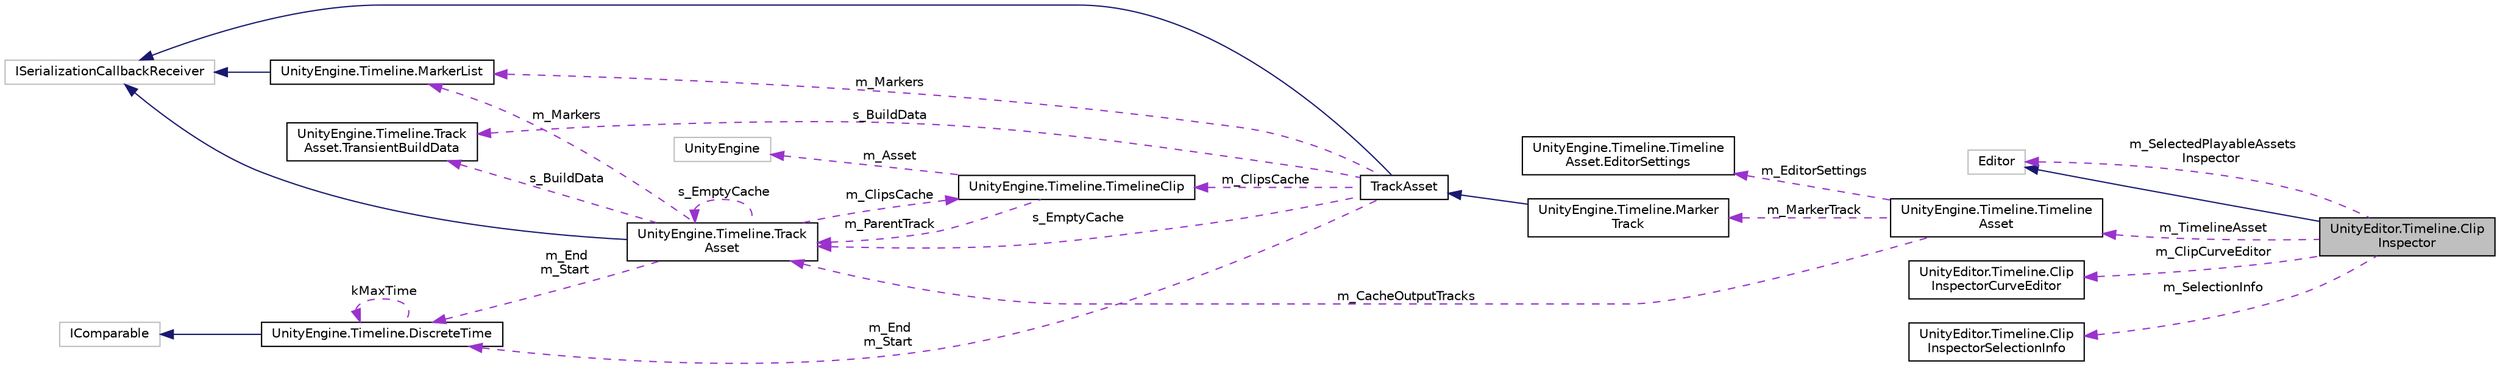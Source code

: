 digraph "UnityEditor.Timeline.ClipInspector"
{
 // LATEX_PDF_SIZE
  edge [fontname="Helvetica",fontsize="10",labelfontname="Helvetica",labelfontsize="10"];
  node [fontname="Helvetica",fontsize="10",shape=record];
  rankdir="LR";
  Node1 [label="UnityEditor.Timeline.Clip\lInspector",height=0.2,width=0.4,color="black", fillcolor="grey75", style="filled", fontcolor="black",tooltip=" "];
  Node2 -> Node1 [dir="back",color="midnightblue",fontsize="10",style="solid",fontname="Helvetica"];
  Node2 [label="Editor",height=0.2,width=0.4,color="grey75", fillcolor="white", style="filled",tooltip=" "];
  Node3 -> Node1 [dir="back",color="darkorchid3",fontsize="10",style="dashed",label=" m_TimelineAsset" ,fontname="Helvetica"];
  Node3 [label="UnityEngine.Timeline.Timeline\lAsset",height=0.2,width=0.4,color="black", fillcolor="white", style="filled",URL="$class_unity_engine_1_1_timeline_1_1_timeline_asset.html",tooltip="A PlayableAsset that represents a timeline."];
  Node4 -> Node3 [dir="back",color="darkorchid3",fontsize="10",style="dashed",label=" m_EditorSettings" ,fontname="Helvetica"];
  Node4 [label="UnityEngine.Timeline.Timeline\lAsset.EditorSettings",height=0.2,width=0.4,color="black", fillcolor="white", style="filled",URL="$class_unity_engine_1_1_timeline_1_1_timeline_asset_1_1_editor_settings.html",tooltip="Properties of the timeline that are used by the editor"];
  Node5 -> Node3 [dir="back",color="darkorchid3",fontsize="10",style="dashed",label=" m_CacheOutputTracks" ,fontname="Helvetica"];
  Node5 [label="UnityEngine.Timeline.Track\lAsset",height=0.2,width=0.4,color="black", fillcolor="white", style="filled",URL="$class_unity_engine_1_1_timeline_1_1_track_asset.html",tooltip="A PlayableAsset representing a track inside a timeline."];
  Node6 -> Node5 [dir="back",color="midnightblue",fontsize="10",style="solid",fontname="Helvetica"];
  Node6 [label="ISerializationCallbackReceiver",height=0.2,width=0.4,color="grey75", fillcolor="white", style="filled",tooltip=" "];
  Node7 -> Node5 [dir="back",color="darkorchid3",fontsize="10",style="dashed",label=" m_Markers" ,fontname="Helvetica"];
  Node7 [label="UnityEngine.Timeline.MarkerList",height=0.2,width=0.4,color="black", fillcolor="white", style="filled",URL="$struct_unity_engine_1_1_timeline_1_1_marker_list.html",tooltip=" "];
  Node6 -> Node7 [dir="back",color="midnightblue",fontsize="10",style="solid",fontname="Helvetica"];
  Node8 -> Node5 [dir="back",color="darkorchid3",fontsize="10",style="dashed",label=" m_End\nm_Start" ,fontname="Helvetica"];
  Node8 [label="UnityEngine.Timeline.DiscreteTime",height=0.2,width=0.4,color="black", fillcolor="white", style="filled",URL="$struct_unity_engine_1_1_timeline_1_1_discrete_time.html",tooltip=" "];
  Node9 -> Node8 [dir="back",color="midnightblue",fontsize="10",style="solid",fontname="Helvetica"];
  Node9 [label="IComparable",height=0.2,width=0.4,color="grey75", fillcolor="white", style="filled",tooltip=" "];
  Node8 -> Node8 [dir="back",color="darkorchid3",fontsize="10",style="dashed",label=" kMaxTime" ,fontname="Helvetica"];
  Node10 -> Node5 [dir="back",color="darkorchid3",fontsize="10",style="dashed",label=" m_ClipsCache" ,fontname="Helvetica"];
  Node10 [label="UnityEngine.Timeline.TimelineClip",height=0.2,width=0.4,color="black", fillcolor="white", style="filled",URL="$class_unity_engine_1_1_timeline_1_1_timeline_clip.html",tooltip="Represents a clip on the timeline."];
  Node11 -> Node10 [dir="back",color="darkorchid3",fontsize="10",style="dashed",label=" m_Asset" ,fontname="Helvetica"];
  Node11 [label="UnityEngine",height=0.2,width=0.4,color="grey75", fillcolor="white", style="filled",tooltip=" "];
  Node5 -> Node10 [dir="back",color="darkorchid3",fontsize="10",style="dashed",label=" m_ParentTrack" ,fontname="Helvetica"];
  Node5 -> Node5 [dir="back",color="darkorchid3",fontsize="10",style="dashed",label=" s_EmptyCache" ,fontname="Helvetica"];
  Node12 -> Node5 [dir="back",color="darkorchid3",fontsize="10",style="dashed",label=" s_BuildData" ,fontname="Helvetica"];
  Node12 [label="UnityEngine.Timeline.Track\lAsset.TransientBuildData",height=0.2,width=0.4,color="black", fillcolor="white", style="filled",URL="$struct_unity_engine_1_1_timeline_1_1_track_asset_1_1_transient_build_data.html",tooltip=" "];
  Node13 -> Node3 [dir="back",color="darkorchid3",fontsize="10",style="dashed",label=" m_MarkerTrack" ,fontname="Helvetica"];
  Node13 [label="UnityEngine.Timeline.Marker\lTrack",height=0.2,width=0.4,color="black", fillcolor="white", style="filled",URL="$class_unity_engine_1_1_timeline_1_1_marker_track.html",tooltip="Use this track to add Markers bound to a GameObject."];
  Node14 -> Node13 [dir="back",color="midnightblue",fontsize="10",style="solid",fontname="Helvetica"];
  Node14 [label="TrackAsset",height=0.2,width=0.4,color="black", fillcolor="white", style="filled",URL="$class_unity_engine_1_1_timeline_1_1_track_asset.html",tooltip="A PlayableAsset representing a track inside a timeline."];
  Node6 -> Node14 [dir="back",color="midnightblue",fontsize="10",style="solid",fontname="Helvetica"];
  Node7 -> Node14 [dir="back",color="darkorchid3",fontsize="10",style="dashed",label=" m_Markers" ,fontname="Helvetica"];
  Node8 -> Node14 [dir="back",color="darkorchid3",fontsize="10",style="dashed",label=" m_End\nm_Start" ,fontname="Helvetica"];
  Node10 -> Node14 [dir="back",color="darkorchid3",fontsize="10",style="dashed",label=" m_ClipsCache" ,fontname="Helvetica"];
  Node5 -> Node14 [dir="back",color="darkorchid3",fontsize="10",style="dashed",label=" s_EmptyCache" ,fontname="Helvetica"];
  Node12 -> Node14 [dir="back",color="darkorchid3",fontsize="10",style="dashed",label=" s_BuildData" ,fontname="Helvetica"];
  Node15 -> Node1 [dir="back",color="darkorchid3",fontsize="10",style="dashed",label=" m_ClipCurveEditor" ,fontname="Helvetica"];
  Node15 [label="UnityEditor.Timeline.Clip\lInspectorCurveEditor",height=0.2,width=0.4,color="black", fillcolor="white", style="filled",URL="$class_unity_editor_1_1_timeline_1_1_clip_inspector_curve_editor.html",tooltip=" "];
  Node2 -> Node1 [dir="back",color="darkorchid3",fontsize="10",style="dashed",label=" m_SelectedPlayableAssets\lInspector" ,fontname="Helvetica"];
  Node16 -> Node1 [dir="back",color="darkorchid3",fontsize="10",style="dashed",label=" m_SelectionInfo" ,fontname="Helvetica"];
  Node16 [label="UnityEditor.Timeline.Clip\lInspectorSelectionInfo",height=0.2,width=0.4,color="black", fillcolor="white", style="filled",URL="$class_unity_editor_1_1_timeline_1_1_clip_inspector_selection_info.html",tooltip=" "];
}
